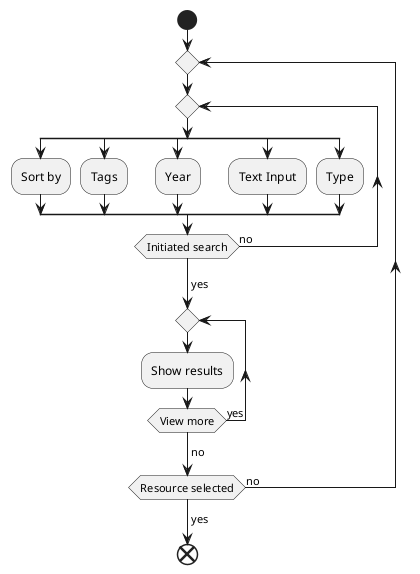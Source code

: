 @startuml navigational path
start

repeat
repeat
split
    :Sort by;
split again
    :Tags;
split again
    :Year;
split again
    :Text Input;
split again
    :Type;
end split
repeat while (Initiated search) is (no)
->yes;

repeat
:Show results; 
repeat while (View more) is (yes)
->no;
repeat while (Resource selected) is (no)
->yes;

end
@enduml
